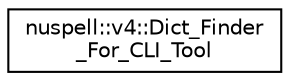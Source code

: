 digraph "Graphical Class Hierarchy"
{
 // LATEX_PDF_SIZE
  edge [fontname="Helvetica",fontsize="10",labelfontname="Helvetica",labelfontsize="10"];
  node [fontname="Helvetica",fontsize="10",shape=record];
  rankdir="LR";
  Node0 [label="nuspell::v4::Dict_Finder\l_For_CLI_Tool",height=0.2,width=0.4,color="black", fillcolor="white", style="filled",URL="$classnuspell_1_1v4_1_1_dict___finder___for___c_l_i___tool.html",tooltip="Don't use this except from Nuspell CLI tool."];
}
